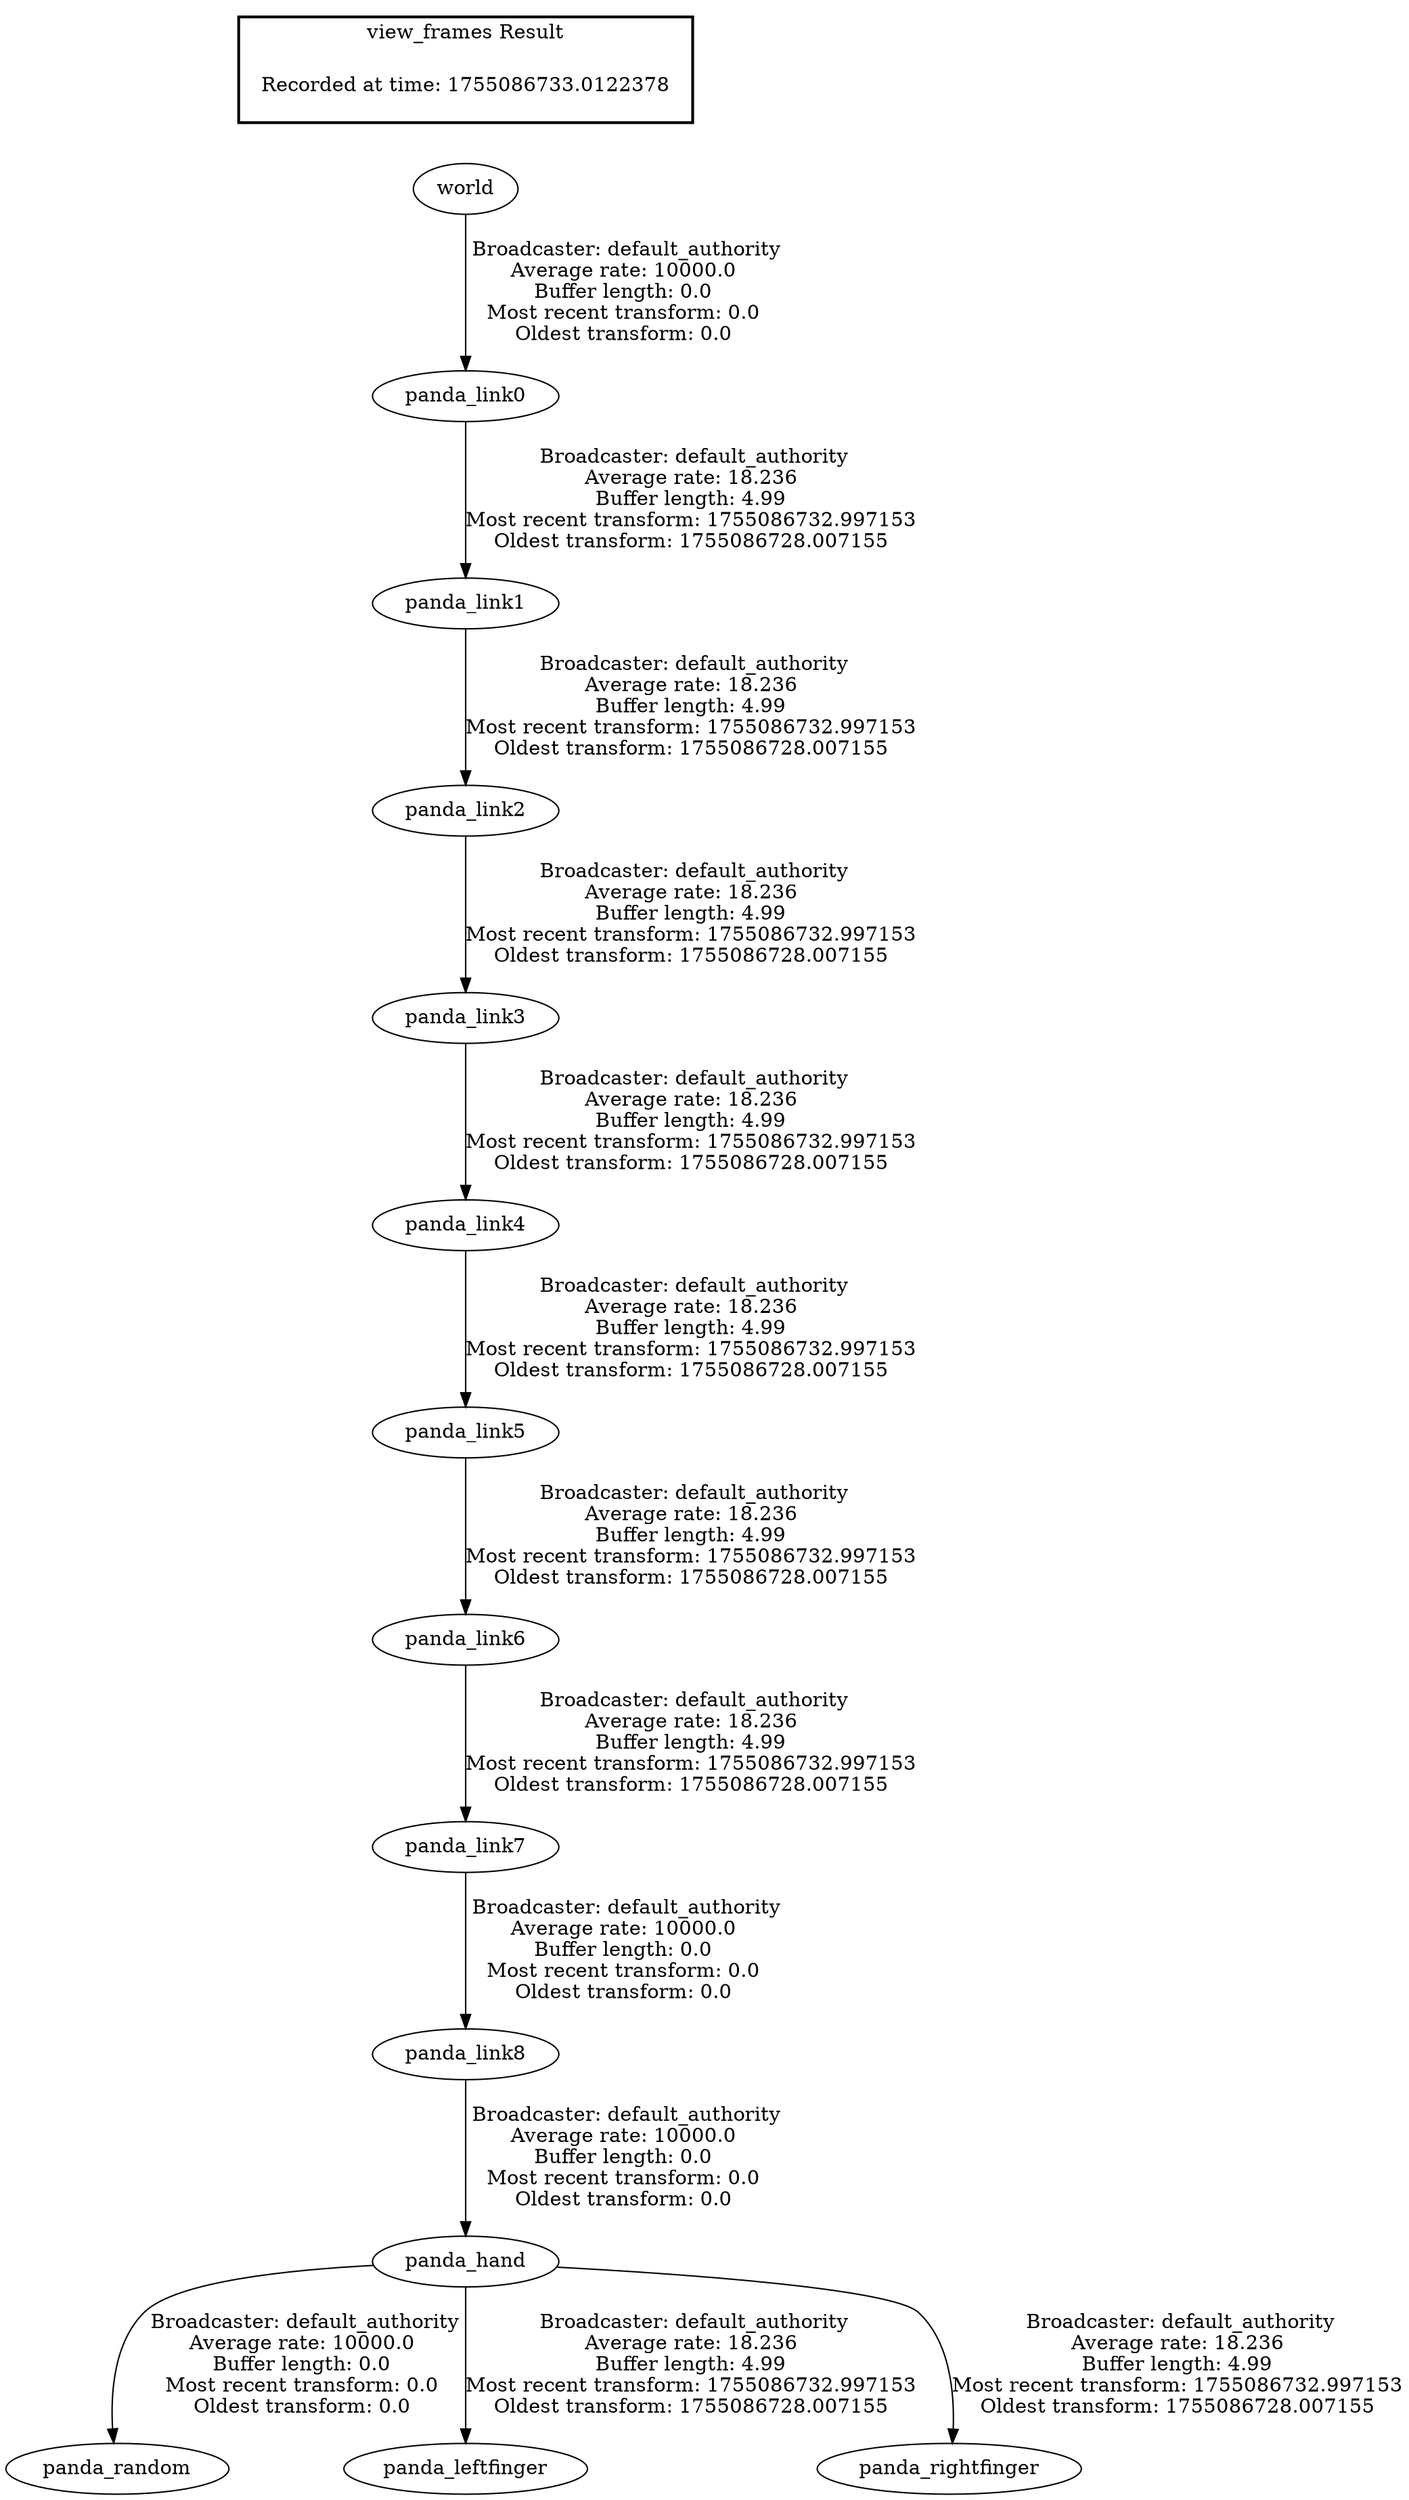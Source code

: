 digraph G {
"world" -> "panda_link0"[label=" Broadcaster: default_authority\nAverage rate: 10000.0\nBuffer length: 0.0\nMost recent transform: 0.0\nOldest transform: 0.0\n"];
"panda_hand" -> "panda_random"[label=" Broadcaster: default_authority\nAverage rate: 10000.0\nBuffer length: 0.0\nMost recent transform: 0.0\nOldest transform: 0.0\n"];
"panda_link8" -> "panda_hand"[label=" Broadcaster: default_authority\nAverage rate: 10000.0\nBuffer length: 0.0\nMost recent transform: 0.0\nOldest transform: 0.0\n"];
"panda_link7" -> "panda_link8"[label=" Broadcaster: default_authority\nAverage rate: 10000.0\nBuffer length: 0.0\nMost recent transform: 0.0\nOldest transform: 0.0\n"];
"panda_link6" -> "panda_link7"[label=" Broadcaster: default_authority\nAverage rate: 18.236\nBuffer length: 4.99\nMost recent transform: 1755086732.997153\nOldest transform: 1755086728.007155\n"];
"panda_hand" -> "panda_leftfinger"[label=" Broadcaster: default_authority\nAverage rate: 18.236\nBuffer length: 4.99\nMost recent transform: 1755086732.997153\nOldest transform: 1755086728.007155\n"];
"panda_hand" -> "panda_rightfinger"[label=" Broadcaster: default_authority\nAverage rate: 18.236\nBuffer length: 4.99\nMost recent transform: 1755086732.997153\nOldest transform: 1755086728.007155\n"];
"panda_link0" -> "panda_link1"[label=" Broadcaster: default_authority\nAverage rate: 18.236\nBuffer length: 4.99\nMost recent transform: 1755086732.997153\nOldest transform: 1755086728.007155\n"];
"panda_link1" -> "panda_link2"[label=" Broadcaster: default_authority\nAverage rate: 18.236\nBuffer length: 4.99\nMost recent transform: 1755086732.997153\nOldest transform: 1755086728.007155\n"];
"panda_link2" -> "panda_link3"[label=" Broadcaster: default_authority\nAverage rate: 18.236\nBuffer length: 4.99\nMost recent transform: 1755086732.997153\nOldest transform: 1755086728.007155\n"];
"panda_link3" -> "panda_link4"[label=" Broadcaster: default_authority\nAverage rate: 18.236\nBuffer length: 4.99\nMost recent transform: 1755086732.997153\nOldest transform: 1755086728.007155\n"];
"panda_link4" -> "panda_link5"[label=" Broadcaster: default_authority\nAverage rate: 18.236\nBuffer length: 4.99\nMost recent transform: 1755086732.997153\nOldest transform: 1755086728.007155\n"];
"panda_link5" -> "panda_link6"[label=" Broadcaster: default_authority\nAverage rate: 18.236\nBuffer length: 4.99\nMost recent transform: 1755086732.997153\nOldest transform: 1755086728.007155\n"];
edge [style=invis];
 subgraph cluster_legend { style=bold; color=black; label ="view_frames Result";
"Recorded at time: 1755086733.0122378"[ shape=plaintext ] ;
}->"world";
}